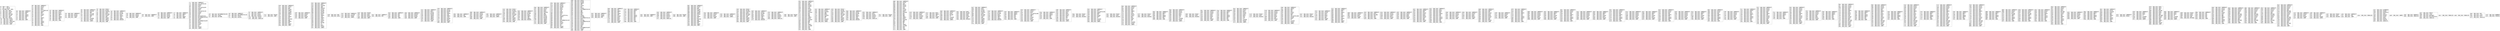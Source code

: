 digraph "graph.cfg.gv" {
	subgraph global {
		node [fontname=Courier fontsize=30.0 rank=same shape=box]
		block_0 [label="0: %00 = #0x1\l2: %01 = #0x40\l4: MSTORE(%01, %00)\l5: [NO_SSA] DUP1\l6: [NO_SSA] PUSH1\l8: [NO_SSA] DUP2\l9: [NO_SSA] MSTORE\la: [NO_SSA] PUSH1\lc: [NO_SSA] ADD\ld: [NO_SSA] PUSH2\l10: [NO_SSA] PUSH1\l12: [NO_SSA] SWAP2\l13: [NO_SSA] CODECOPY\l14: [NO_SSA] PUSH2\l17: [NO_SSA] JUMP\l"]
		block_18 [label="18: [NO_SSA] JUMPDEST\l19: [NO_SSA] SWAP1\l1a: [NO_SSA] POP\l1b: [NO_SSA] SWAP3\l1c: [NO_SSA] SWAP2\l1d: [NO_SSA] POP\l1e: [NO_SSA] POP\l1f: [NO_SSA] JUMP\l"]
		block_20 [label="20: [NO_SSA] JUMPDEST\l21: [NO_SSA] PUSH1\l23: [NO_SSA] DUP1\l24: [NO_SSA] DUP3\l25: [NO_SSA] EXTCODESIZE\l26: [NO_SSA] SWAP1\l27: [NO_SSA] POP\l28: [NO_SSA] PUSH1\l2a: [NO_SSA] DUP2\l2b: [NO_SSA] GT\l2c: [NO_SSA] SWAP2\l2d: [NO_SSA] POP\l2e: [NO_SSA] POP\l2f: [NO_SSA] SWAP2\l30: [NO_SSA] SWAP1\l31: [NO_SSA] POP\l32: [NO_SSA] JUMP\l"]
		block_33 [label="33: [NO_SSA] JUMPDEST\l34: [NO_SSA] PUSH1\l36: [NO_SSA] DUP2\l37: [NO_SSA] SWAP1\l38: [NO_SSA] POP\l39: [NO_SSA] SWAP2\l3a: [NO_SSA] SWAP1\l3b: [NO_SSA] POP\l3c: [NO_SSA] JUMP\l"]
		block_3d [label="3d: [NO_SSA] JUMPDEST\l3e: [NO_SSA] PUSH2\l41: [NO_SSA] PUSH2\l44: [NO_SSA] JUMP\l"]
		block_45 [label="45: [NO_SSA] JUMPDEST\l46: [NO_SSA] PUSH20\l5b: [NO_SSA] AND\l5c: [NO_SSA] CALLER\l5d: [NO_SSA] PUSH20\l72: [NO_SSA] AND\l73: [NO_SSA] EQ\l74: [NO_SSA] ISZERO\l75: [NO_SSA] PUSH2\l78: [NO_SSA] JUMPI\l"]
		block_79 [label="79: [NO_SSA] PUSH1\l7b: [NO_SSA] MLOAD\l7c: [NO_SSA] PUSH32\l9d: [NO_SSA] DUP2\l9e: [NO_SSA] MSTORE\l9f: [NO_SSA] PUSH1\la1: [NO_SSA] ADD\la2: [NO_SSA] PUSH2\la5: [NO_SSA] SWAP1\la6: [NO_SSA] PUSH2\la9: [NO_SSA] JUMP\l"]
		block_aa [label="aa: [NO_SSA] JUMPDEST\lab: [NO_SSA] PUSH1\lad: [NO_SSA] MLOAD\lae: [NO_SSA] DUP1\laf: [NO_SSA] SWAP2\lb0: [NO_SSA] SUB\lb1: [NO_SSA] SWAP1\lb2: [NO_SSA] REVERT\l"]
		block_b3 [label="b3: [NO_SSA] JUMPDEST\lb4: [NO_SSA] PUSH2\lb7: [NO_SSA] PUSH2\lba: [NO_SSA] JUMP\l"]
		block_bb [label="bb: [NO_SSA] JUMPDEST\lbc: [NO_SSA] JUMP\l"]
		block_bd [label="bd: [NO_SSA] JUMPDEST\lbe: [NO_SSA] PUSH1\lc0: [NO_SSA] PUSH2\lc3: [NO_SSA] PUSH2\lc6: [NO_SSA] JUMP\l"]
		block_c7 [label="c7: [NO_SSA] JUMPDEST\lc8: [NO_SSA] SWAP1\lc9: [NO_SSA] POP\lca: [NO_SSA] SWAP1\lcb: [NO_SSA] JUMP\l"]
		block_cc [label="cc: [NO_SSA] JUMPDEST\lcd: [NO_SSA] CALLDATASIZE\lce: [NO_SSA] PUSH1\ld0: [NO_SSA] DUP1\ld1: [NO_SSA] CALLDATACOPY\ld2: [NO_SSA] PUSH1\ld4: [NO_SSA] DUP1\ld5: [NO_SSA] CALLDATASIZE\ld6: [NO_SSA] PUSH1\ld8: [NO_SSA] DUP5\ld9: [NO_SSA] GAS\lda: [NO_SSA] DELEGATECALL\ldb: [NO_SSA] RETURNDATASIZE\ldc: [NO_SSA] PUSH1\lde: [NO_SSA] DUP1\ldf: [NO_SSA] RETURNDATACOPY\le0: [NO_SSA] DUP1\le1: [NO_SSA] PUSH1\le3: [NO_SSA] DUP2\le4: [NO_SSA] EQ\le5: [NO_SSA] PUSH2\le8: [NO_SSA] JUMPI\l"]
		block_e9 [label="e9: [NO_SSA] RETURNDATASIZE\lea: [NO_SSA] PUSH1\lec: [NO_SSA] RETURN\l"]
		block_ed [label="ed: [NO_SSA] JUMPDEST\lee: [NO_SSA] RETURNDATASIZE\lef: [NO_SSA] PUSH1\lf1: [NO_SSA] REVERT\l"]
		block_f2 [label="f2: [NO_SSA] JUMPDEST\lf3: [NO_SSA] PUSH1\lf5: [NO_SSA] PUSH2\lf8: [NO_SSA] PUSH32\l119: [NO_SSA] PUSH1\l11b: [NO_SSA] INVALID\l"]
		block_11c [label="11c: [NO_SSA] PUSH2\l11f: [NO_SSA] JUMP\l"]
		block_120 [label="120: [NO_SSA] JUMPDEST\l121: [NO_SSA] PUSH1\l123: [NO_SSA] ADD\l124: [NO_SSA] PUSH1\l126: [NO_SSA] SWAP1\l127: [NO_SSA] SLOAD\l128: [NO_SSA] SWAP1\l129: [NO_SSA] PUSH2\l12c: [NO_SSA] EXP\l12d: [NO_SSA] SWAP1\l12e: [NO_SSA] DIV\l12f: [NO_SSA] PUSH20\l144: [NO_SSA] AND\l145: [NO_SSA] SWAP1\l146: [NO_SSA] POP\l147: [NO_SSA] SWAP1\l148: [NO_SSA] JUMP\l"]
		block_149 [label="149: [NO_SSA] JUMPDEST\l14a: [NO_SSA] PUSH2\l14d: [NO_SSA] DUP4\l14e: [NO_SSA] PUSH2\l151: [NO_SSA] JUMP\l"]
		block_152 [label="152: [NO_SSA] JUMPDEST\l153: [NO_SSA] DUP3\l154: [NO_SSA] PUSH20\l169: [NO_SSA] AND\l16a: [NO_SSA] PUSH32\l18b: [NO_SSA] PUSH1\l18d: [NO_SSA] MLOAD\l18e: [NO_SSA] PUSH1\l190: [NO_SSA] MLOAD\l191: [NO_SSA] DUP1\l192: [NO_SSA] SWAP2\l193: [NO_SSA] SUB\l194: [NO_SSA] SWAP1\l195: [NO_SSA] LOG2\l196: [NO_SSA] PUSH1\l198: [NO_SSA] DUP3\l199: [NO_SSA] MLOAD\l19a: [NO_SSA] GT\l19b: [NO_SSA] DUP1\l19c: [NO_SSA] PUSH2\l19f: [NO_SSA] JUMPI\l"]
		block_1a0 [label="1a0: [NO_SSA] POP\l1a1: [NO_SSA] DUP1\l"]
		block_1a2 [label="1a2: [NO_SSA] JUMPDEST\l1a3: [NO_SSA] ISZERO\l1a4: [NO_SSA] PUSH2\l1a7: [NO_SSA] JUMPI\l"]
		block_1a8 [label="1a8: [NO_SSA] PUSH2\l1ab: [NO_SSA] DUP4\l1ac: [NO_SSA] DUP4\l1ad: [NO_SSA] PUSH2\l1b0: [NO_SSA] JUMP\l"]
		block_1b1 [label="1b1: [NO_SSA] JUMPDEST\l1b2: [NO_SSA] POP\l"]
		block_1b3 [label="1b3: [NO_SSA] JUMPDEST\l1b4: [NO_SSA] POP\l1b5: [NO_SSA] POP\l1b6: [NO_SSA] POP\l1b7: [NO_SSA] JUMP\l"]
		block_1b8 [label="1b8: [NO_SSA] JUMPDEST\l1b9: [NO_SSA] PUSH32\l1da: [NO_SSA] PUSH2\l1dd: [NO_SSA] PUSH2\l1e0: [NO_SSA] JUMP\l"]
		block_1e1 [label="1e1: [NO_SSA] JUMPDEST\l1e2: [NO_SSA] DUP3\l1e3: [NO_SSA] PUSH1\l1e5: [NO_SSA] MLOAD\l1e6: [NO_SSA] PUSH2\l1e9: [NO_SSA] SWAP3\l1ea: [NO_SSA] SWAP2\l1eb: [NO_SSA] SWAP1\l1ec: [NO_SSA] PUSH2\l1ef: [NO_SSA] JUMP\l"]
		block_1f0 [label="1f0: [NO_SSA] JUMPDEST\l1f1: [NO_SSA] PUSH1\l1f3: [NO_SSA] MLOAD\l1f4: [NO_SSA] DUP1\l1f5: [NO_SSA] SWAP2\l1f6: [NO_SSA] SUB\l1f7: [NO_SSA] SWAP1\l1f8: [NO_SSA] LOG1\l1f9: [NO_SSA] PUSH2\l1fc: [NO_SSA] DUP2\l1fd: [NO_SSA] PUSH2\l200: [NO_SSA] JUMP\l"]
		block_201 [label="201: [NO_SSA] JUMPDEST\l202: [NO_SSA] POP\l203: [NO_SSA] JUMP\l"]
		block_204 [label="204: [NO_SSA] JUMPDEST\l205: [NO_SSA] PUSH1\l207: [NO_SSA] PUSH2\l20a: [NO_SSA] DUP5\l20b: [NO_SSA] PUSH2\l20e: [NO_SSA] JUMP\l"]
		block_20f [label="20f: [NO_SSA] JUMPDEST\l210: [NO_SSA] PUSH2\l213: [NO_SSA] JUMPI\l"]
		block_214 [label="214: [NO_SSA] PUSH1\l216: [NO_SSA] MLOAD\l217: [NO_SSA] PUSH32\l238: [NO_SSA] DUP2\l239: [NO_SSA] MSTORE\l23a: [NO_SSA] PUSH1\l23c: [NO_SSA] ADD\l23d: [NO_SSA] PUSH2\l240: [NO_SSA] SWAP1\l241: [NO_SSA] PUSH2\l244: [NO_SSA] JUMP\l"]
		block_245 [label="245: [NO_SSA] JUMPDEST\l246: [NO_SSA] PUSH1\l248: [NO_SSA] MLOAD\l249: [NO_SSA] DUP1\l24a: [NO_SSA] SWAP2\l24b: [NO_SSA] SUB\l24c: [NO_SSA] SWAP1\l24d: [NO_SSA] REVERT\l"]
		block_24e [label="24e: [NO_SSA] JUMPDEST\l24f: [NO_SSA] PUSH1\l251: [NO_SSA] DUP1\l252: [NO_SSA] DUP6\l253: [NO_SSA] PUSH20\l268: [NO_SSA] AND\l269: [NO_SSA] DUP6\l26a: [NO_SSA] PUSH1\l26c: [NO_SSA] MLOAD\l26d: [NO_SSA] PUSH2\l270: [NO_SSA] SWAP2\l271: [NO_SSA] SWAP1\l272: [NO_SSA] PUSH2\l275: [NO_SSA] JUMP\l"]
		block_276 [label="276: [NO_SSA] JUMPDEST\l277: [NO_SSA] PUSH1\l279: [NO_SSA] PUSH1\l27b: [NO_SSA] MLOAD\l27c: [NO_SSA] DUP1\l27d: [NO_SSA] DUP4\l27e: [NO_SSA] SUB\l27f: [NO_SSA] DUP2\l280: [NO_SSA] DUP6\l281: [NO_SSA] GAS\l282: [NO_SSA] DELEGATECALL\l283: [NO_SSA] SWAP2\l284: [NO_SSA] POP\l285: [NO_SSA] POP\l286: [NO_SSA] RETURNDATASIZE\l287: [NO_SSA] DUP1\l288: [NO_SSA] PUSH1\l28a: [NO_SSA] DUP2\l28b: [NO_SSA] EQ\l28c: [NO_SSA] PUSH2\l28f: [NO_SSA] JUMPI\l"]
		block_290 [label="290: [NO_SSA] PUSH1\l292: [NO_SSA] MLOAD\l293: [NO_SSA] SWAP2\l294: [NO_SSA] POP\l295: [NO_SSA] PUSH1\l297: [NO_SSA] NOT\l298: [NO_SSA] PUSH1\l29a: [NO_SSA] RETURNDATASIZE\l29b: [NO_SSA] ADD\l29c: [NO_SSA] AND\l29d: [NO_SSA] DUP3\l29e: [NO_SSA] ADD\l29f: [NO_SSA] PUSH1\l2a1: [NO_SSA] MSTORE\l2a2: [NO_SSA] RETURNDATASIZE\l2a3: [NO_SSA] DUP3\l2a4: [NO_SSA] MSTORE\l2a5: [NO_SSA] RETURNDATASIZE\l2a6: [NO_SSA] PUSH1\l2a8: [NO_SSA] PUSH1\l2aa: [NO_SSA] DUP5\l2ab: [NO_SSA] ADD\l2ac: [NO_SSA] RETURNDATACOPY\l2ad: [NO_SSA] PUSH2\l2b0: [NO_SSA] JUMP\l"]
		block_2b1 [label="2b1: [NO_SSA] JUMPDEST\l2b2: [NO_SSA] PUSH1\l2b4: [NO_SSA] SWAP2\l2b5: [NO_SSA] POP\l"]
		block_2b6 [label="2b6: [NO_SSA] JUMPDEST\l2b7: [NO_SSA] POP\l2b8: [NO_SSA] SWAP2\l2b9: [NO_SSA] POP\l2ba: [NO_SSA] SWAP2\l2bb: [NO_SSA] POP\l2bc: [NO_SSA] PUSH2\l2bf: [NO_SSA] DUP3\l2c0: [NO_SSA] DUP3\l2c1: [NO_SSA] DUP7\l2c2: [NO_SSA] PUSH2\l2c5: [NO_SSA] JUMP\l"]
		block_2c6 [label="2c6: [NO_SSA] JUMPDEST\l2c7: [NO_SSA] SWAP3\l2c8: [NO_SSA] POP\l2c9: [NO_SSA] POP\l2ca: [NO_SSA] POP\l2cb: [NO_SSA] SWAP4\l2cc: [NO_SSA] SWAP3\l2cd: [NO_SSA] POP\l2ce: [NO_SSA] POP\l2cf: [NO_SSA] POP\l2d0: [NO_SSA] JUMP\l"]
		block_2d1 [label="2d1: [NO_SSA] JUMPDEST\l2d2: [NO_SSA] JUMP\l"]
		block_2d3 [label="2d3: [NO_SSA] JUMPDEST\l2d4: [NO_SSA] PUSH1\l2d6: [NO_SSA] PUSH2\l2d9: [NO_SSA] PUSH32\l2fa: [NO_SSA] PUSH1\l2fc: [NO_SSA] INVALID\l"]
		block_2fd [label="2fd: [NO_SSA] PUSH2\l300: [NO_SSA] JUMP\l"]
		block_301 [label="301: [NO_SSA] JUMPDEST\l302: [NO_SSA] PUSH1\l304: [NO_SSA] ADD\l305: [NO_SSA] PUSH1\l307: [NO_SSA] SWAP1\l308: [NO_SSA] SLOAD\l309: [NO_SSA] SWAP1\l30a: [NO_SSA] PUSH2\l30d: [NO_SSA] EXP\l30e: [NO_SSA] SWAP1\l30f: [NO_SSA] DIV\l310: [NO_SSA] PUSH20\l325: [NO_SSA] AND\l326: [NO_SSA] SWAP1\l327: [NO_SSA] POP\l328: [NO_SSA] SWAP1\l329: [NO_SSA] JUMP\l"]
		block_32a [label="32a: [NO_SSA] JUMPDEST\l32b: [NO_SSA] PUSH2\l32e: [NO_SSA] DUP2\l32f: [NO_SSA] PUSH2\l332: [NO_SSA] JUMP\l"]
		block_333 [label="333: [NO_SSA] JUMPDEST\l334: [NO_SSA] PUSH2\l337: [NO_SSA] JUMPI\l"]
		block_338 [label="338: [NO_SSA] PUSH1\l33a: [NO_SSA] MLOAD\l33b: [NO_SSA] PUSH32\l35c: [NO_SSA] DUP2\l35d: [NO_SSA] MSTORE\l35e: [NO_SSA] PUSH1\l360: [NO_SSA] ADD\l361: [NO_SSA] PUSH2\l364: [NO_SSA] SWAP1\l365: [NO_SSA] PUSH2\l368: [NO_SSA] JUMP\l"]
		block_369 [label="369: [NO_SSA] JUMPDEST\l36a: [NO_SSA] PUSH1\l36c: [NO_SSA] MLOAD\l36d: [NO_SSA] DUP1\l36e: [NO_SSA] SWAP2\l36f: [NO_SSA] SUB\l370: [NO_SSA] SWAP1\l371: [NO_SSA] REVERT\l"]
		block_372 [label="372: [NO_SSA] JUMPDEST\l373: [NO_SSA] DUP1\l374: [NO_SSA] PUSH2\l377: [NO_SSA] PUSH32\l398: [NO_SSA] PUSH1\l39a: [NO_SSA] INVALID\l"]
		block_39b [label="39b: [NO_SSA] PUSH2\l39e: [NO_SSA] JUMP\l"]
		block_39f [label="39f: [NO_SSA] JUMPDEST\l3a0: [NO_SSA] PUSH1\l3a2: [NO_SSA] ADD\l3a3: [NO_SSA] PUSH1\l3a5: [NO_SSA] PUSH2\l3a8: [NO_SSA] EXP\l3a9: [NO_SSA] DUP2\l3aa: [NO_SSA] SLOAD\l3ab: [NO_SSA] DUP2\l3ac: [NO_SSA] PUSH20\l3c1: [NO_SSA] MUL\l3c2: [NO_SSA] NOT\l3c3: [NO_SSA] AND\l3c4: [NO_SSA] SWAP1\l3c5: [NO_SSA] DUP4\l3c6: [NO_SSA] PUSH20\l3db: [NO_SSA] AND\l3dc: [NO_SSA] MUL\l3dd: [NO_SSA] OR\l3de: [NO_SSA] SWAP1\l3df: [NO_SSA] SSTORE\l3e0: [NO_SSA] POP\l3e1: [NO_SSA] POP\l3e2: [NO_SSA] JUMP\l"]
		block_3e3 [label="3e3: [NO_SSA] JUMPDEST\l3e4: [NO_SSA] PUSH1\l3e6: [NO_SSA] PUSH20\l3fb: [NO_SSA] AND\l3fc: [NO_SSA] DUP2\l3fd: [NO_SSA] PUSH20\l412: [NO_SSA] AND\l413: [NO_SSA] EQ\l414: [NO_SSA] ISZERO\l415: [NO_SSA] PUSH2\l418: [NO_SSA] JUMPI\l"]
		block_419 [label="419: [NO_SSA] PUSH1\l41b: [NO_SSA] MLOAD\l41c: [NO_SSA] PUSH32\l43d: [NO_SSA] DUP2\l43e: [NO_SSA] MSTORE\l43f: [NO_SSA] PUSH1\l441: [NO_SSA] ADD\l442: [NO_SSA] PUSH2\l445: [NO_SSA] SWAP1\l446: [NO_SSA] PUSH2\l449: [NO_SSA] JUMP\l"]
		block_44a [label="44a: [NO_SSA] JUMPDEST\l44b: [NO_SSA] PUSH1\l44d: [NO_SSA] MLOAD\l44e: [NO_SSA] DUP1\l44f: [NO_SSA] SWAP2\l450: [NO_SSA] SUB\l451: [NO_SSA] SWAP1\l452: [NO_SSA] REVERT\l"]
		block_453 [label="453: [NO_SSA] JUMPDEST\l454: [NO_SSA] DUP1\l455: [NO_SSA] PUSH2\l458: [NO_SSA] PUSH32\l479: [NO_SSA] PUSH1\l47b: [NO_SSA] INVALID\l"]
		block_47c [label="47c: [NO_SSA] PUSH2\l47f: [NO_SSA] JUMP\l"]
		block_480 [label="480: [NO_SSA] JUMPDEST\l481: [NO_SSA] PUSH1\l483: [NO_SSA] ADD\l484: [NO_SSA] PUSH1\l486: [NO_SSA] PUSH2\l489: [NO_SSA] EXP\l48a: [NO_SSA] DUP2\l48b: [NO_SSA] SLOAD\l48c: [NO_SSA] DUP2\l48d: [NO_SSA] PUSH20\l4a2: [NO_SSA] MUL\l4a3: [NO_SSA] NOT\l4a4: [NO_SSA] AND\l4a5: [NO_SSA] SWAP1\l4a6: [NO_SSA] DUP4\l4a7: [NO_SSA] PUSH20\l4bc: [NO_SSA] AND\l4bd: [NO_SSA] MUL\l4be: [NO_SSA] OR\l4bf: [NO_SSA] SWAP1\l4c0: [NO_SSA] SSTORE\l4c1: [NO_SSA] POP\l4c2: [NO_SSA] POP\l4c3: [NO_SSA] JUMP\l"]
		block_4c4 [label="4c4: [NO_SSA] JUMPDEST\l4c5: [NO_SSA] PUSH1\l4c7: [NO_SSA] DUP4\l4c8: [NO_SSA] ISZERO\l4c9: [NO_SSA] PUSH2\l4cc: [NO_SSA] JUMPI\l"]
		block_4cd [label="4cd: [NO_SSA] DUP3\l4ce: [NO_SSA] SWAP1\l4cf: [NO_SSA] POP\l4d0: [NO_SSA] PUSH2\l4d3: [NO_SSA] JUMP\l"]
		block_4d4 [label="4d4: [NO_SSA] JUMPDEST\l4d5: [NO_SSA] PUSH1\l4d7: [NO_SSA] DUP4\l4d8: [NO_SSA] MLOAD\l4d9: [NO_SSA] GT\l4da: [NO_SSA] ISZERO\l4db: [NO_SSA] PUSH2\l4de: [NO_SSA] JUMPI\l"]
		block_4df [label="4df: [NO_SSA] DUP3\l4e0: [NO_SSA] MLOAD\l4e1: [NO_SSA] DUP1\l4e2: [NO_SSA] DUP5\l4e3: [NO_SSA] PUSH1\l4e5: [NO_SSA] ADD\l4e6: [NO_SSA] REVERT\l"]
		block_4e7 [label="4e7: [NO_SSA] JUMPDEST\l4e8: [NO_SSA] DUP2\l4e9: [NO_SSA] PUSH1\l4eb: [NO_SSA] MLOAD\l4ec: [NO_SSA] PUSH32\l50d: [NO_SSA] DUP2\l50e: [NO_SSA] MSTORE\l50f: [NO_SSA] PUSH1\l511: [NO_SSA] ADD\l512: [NO_SSA] PUSH2\l515: [NO_SSA] SWAP2\l516: [NO_SSA] SWAP1\l517: [NO_SSA] PUSH2\l51a: [NO_SSA] JUMP\l"]
		block_51b [label="51b: [NO_SSA] JUMPDEST\l51c: [NO_SSA] PUSH1\l51e: [NO_SSA] MLOAD\l51f: [NO_SSA] DUP1\l520: [NO_SSA] SWAP2\l521: [NO_SSA] SUB\l522: [NO_SSA] SWAP1\l523: [NO_SSA] REVERT\l"]
		block_524 [label="524: [NO_SSA] JUMPDEST\l525: [NO_SSA] SWAP4\l526: [NO_SSA] SWAP3\l527: [NO_SSA] POP\l528: [NO_SSA] POP\l529: [NO_SSA] POP\l52a: [NO_SSA] JUMP\l"]
		block_52b [label="52b: [NO_SSA] JUMPDEST\l52c: [NO_SSA] PUSH1\l52e: [NO_SSA] DUP2\l52f: [NO_SSA] CALLDATALOAD\l530: [NO_SSA] SWAP1\l531: [NO_SSA] POP\l532: [NO_SSA] PUSH2\l535: [NO_SSA] DUP2\l536: [NO_SSA] PUSH2\l539: [NO_SSA] JUMP\l"]
		block_53a [label="53a: [NO_SSA] JUMPDEST\l53b: [NO_SSA] SWAP3\l53c: [NO_SSA] SWAP2\l53d: [NO_SSA] POP\l53e: [NO_SSA] POP\l53f: [NO_SSA] JUMP\l"]
		block_540 [label="540: [NO_SSA] JUMPDEST\l541: [NO_SSA] PUSH1\l543: [NO_SSA] DUP1\l544: [NO_SSA] DUP4\l545: [NO_SSA] PUSH1\l547: [NO_SSA] DUP5\l548: [NO_SSA] ADD\l549: [NO_SSA] SLT\l54a: [NO_SSA] PUSH2\l54d: [NO_SSA] JUMPI\l"]
		block_54e [label="54e: [NO_SSA] PUSH1\l550: [NO_SSA] DUP1\l551: [NO_SSA] REVERT\l"]
		block_552 [label="552: [NO_SSA] JUMPDEST\l553: [NO_SSA] DUP3\l554: [NO_SSA] CALLDATALOAD\l555: [NO_SSA] SWAP1\l556: [NO_SSA] POP\l557: [NO_SSA] PUSH8\l560: [NO_SSA] DUP2\l561: [NO_SSA] GT\l562: [NO_SSA] ISZERO\l563: [NO_SSA] PUSH2\l566: [NO_SSA] JUMPI\l"]
		block_567 [label="567: [NO_SSA] PUSH1\l569: [NO_SSA] DUP1\l56a: [NO_SSA] REVERT\l"]
		block_56b [label="56b: [NO_SSA] JUMPDEST\l56c: [NO_SSA] PUSH1\l56e: [NO_SSA] DUP4\l56f: [NO_SSA] ADD\l570: [NO_SSA] SWAP2\l571: [NO_SSA] POP\l572: [NO_SSA] DUP4\l573: [NO_SSA] PUSH1\l575: [NO_SSA] DUP3\l576: [NO_SSA] MUL\l577: [NO_SSA] DUP4\l578: [NO_SSA] ADD\l579: [NO_SSA] GT\l57a: [NO_SSA] ISZERO\l57b: [NO_SSA] PUSH2\l57e: [NO_SSA] JUMPI\l"]
		block_57f [label="57f: [NO_SSA] PUSH1\l581: [NO_SSA] DUP1\l582: [NO_SSA] REVERT\l"]
		block_583 [label="583: [NO_SSA] JUMPDEST\l584: [NO_SSA] SWAP3\l585: [NO_SSA] POP\l586: [NO_SSA] SWAP3\l587: [NO_SSA] SWAP1\l588: [NO_SSA] POP\l589: [NO_SSA] JUMP\l"]
		block_58a [label="58a: [NO_SSA] JUMPDEST\l58b: [NO_SSA] PUSH1\l58d: [NO_SSA] PUSH1\l58f: [NO_SSA] DUP3\l590: [NO_SSA] DUP5\l591: [NO_SSA] SUB\l592: [NO_SSA] SLT\l593: [NO_SSA] ISZERO\l594: [NO_SSA] PUSH2\l597: [NO_SSA] JUMPI\l"]
		block_598 [label="598: [NO_SSA] PUSH1\l59a: [NO_SSA] DUP1\l59b: [NO_SSA] REVERT\l"]
		block_59c [label="59c: [NO_SSA] JUMPDEST\l59d: [NO_SSA] PUSH1\l59f: [NO_SSA] PUSH2\l5a2: [NO_SSA] DUP5\l5a3: [NO_SSA] DUP3\l5a4: [NO_SSA] DUP6\l5a5: [NO_SSA] ADD\l5a6: [NO_SSA] PUSH2\l5a9: [NO_SSA] JUMP\l"]
		block_5aa [label="5aa: [NO_SSA] JUMPDEST\l5ab: [NO_SSA] SWAP2\l5ac: [NO_SSA] POP\l5ad: [NO_SSA] POP\l5ae: [NO_SSA] SWAP3\l5af: [NO_SSA] SWAP2\l5b0: [NO_SSA] POP\l5b1: [NO_SSA] POP\l5b2: [NO_SSA] JUMP\l"]
		block_5b3 [label="5b3: [NO_SSA] JUMPDEST\l5b4: [NO_SSA] PUSH1\l5b6: [NO_SSA] DUP1\l5b7: [NO_SSA] PUSH1\l5b9: [NO_SSA] PUSH1\l5bb: [NO_SSA] DUP5\l5bc: [NO_SSA] DUP7\l5bd: [NO_SSA] SUB\l5be: [NO_SSA] SLT\l5bf: [NO_SSA] ISZERO\l5c0: [NO_SSA] PUSH2\l5c3: [NO_SSA] JUMPI\l"]
		block_5c4 [label="5c4: [NO_SSA] PUSH1\l5c6: [NO_SSA] DUP1\l5c7: [NO_SSA] REVERT\l"]
		block_5c8 [label="5c8: [NO_SSA] JUMPDEST\l5c9: [NO_SSA] PUSH1\l5cb: [NO_SSA] PUSH2\l5ce: [NO_SSA] DUP7\l5cf: [NO_SSA] DUP3\l5d0: [NO_SSA] DUP8\l5d1: [NO_SSA] ADD\l5d2: [NO_SSA] PUSH2\l5d5: [NO_SSA] JUMP\l"]
		block_5d6 [label="5d6: [NO_SSA] JUMPDEST\l5d7: [NO_SSA] SWAP4\l5d8: [NO_SSA] POP\l5d9: [NO_SSA] POP\l5da: [NO_SSA] PUSH1\l5dc: [NO_SSA] DUP5\l5dd: [NO_SSA] ADD\l5de: [NO_SSA] CALLDATALOAD\l5df: [NO_SSA] PUSH8\l5e8: [NO_SSA] DUP2\l5e9: [NO_SSA] GT\l5ea: [NO_SSA] ISZERO\l5eb: [NO_SSA] PUSH2\l5ee: [NO_SSA] JUMPI\l"]
		block_5ef [label="5ef: [NO_SSA] PUSH1\l5f1: [NO_SSA] DUP1\l5f2: [NO_SSA] REVERT\l"]
		block_5f3 [label="5f3: [NO_SSA] JUMPDEST\l5f4: [NO_SSA] PUSH2\l5f7: [NO_SSA] DUP7\l5f8: [NO_SSA] DUP3\l5f9: [NO_SSA] DUP8\l5fa: [NO_SSA] ADD\l5fb: [NO_SSA] PUSH2\l5fe: [NO_SSA] JUMP\l"]
		block_5ff [label="5ff: [NO_SSA] JUMPDEST\l600: [NO_SSA] SWAP3\l601: [NO_SSA] POP\l602: [NO_SSA] SWAP3\l603: [NO_SSA] POP\l604: [NO_SSA] POP\l605: [NO_SSA] SWAP3\l606: [NO_SSA] POP\l607: [NO_SSA] SWAP3\l608: [NO_SSA] POP\l609: [NO_SSA] SWAP3\l60a: [NO_SSA] JUMP\l"]
		block_60b [label="60b: [NO_SSA] JUMPDEST\l60c: [NO_SSA] PUSH2\l60f: [NO_SSA] DUP2\l610: [NO_SSA] PUSH2\l613: [NO_SSA] JUMP\l"]
		block_614 [label="614: [NO_SSA] JUMPDEST\l615: [NO_SSA] DUP3\l616: [NO_SSA] MSTORE\l617: [NO_SSA] POP\l618: [NO_SSA] POP\l619: [NO_SSA] JUMP\l"]
		block_61a [label="61a: [NO_SSA] JUMPDEST\l61b: [NO_SSA] PUSH1\l61d: [NO_SSA] PUSH2\l620: [NO_SSA] DUP3\l621: [NO_SSA] PUSH2\l624: [NO_SSA] JUMP\l"]
		block_625 [label="625: [NO_SSA] JUMPDEST\l626: [NO_SSA] PUSH2\l629: [NO_SSA] DUP2\l62a: [NO_SSA] DUP6\l62b: [NO_SSA] PUSH2\l62e: [NO_SSA] JUMP\l"]
		block_62f [label="62f: [NO_SSA] JUMPDEST\l630: [NO_SSA] SWAP4\l631: [NO_SSA] POP\l632: [NO_SSA] PUSH2\l635: [NO_SSA] DUP2\l636: [NO_SSA] DUP6\l637: [NO_SSA] PUSH1\l639: [NO_SSA] DUP7\l63a: [NO_SSA] ADD\l63b: [NO_SSA] PUSH2\l63e: [NO_SSA] JUMP\l"]
		block_63f [label="63f: [NO_SSA] JUMPDEST\l640: [NO_SSA] DUP1\l641: [NO_SSA] DUP5\l642: [NO_SSA] ADD\l643: [NO_SSA] SWAP2\l644: [NO_SSA] POP\l645: [NO_SSA] POP\l646: [NO_SSA] SWAP3\l647: [NO_SSA] SWAP2\l648: [NO_SSA] POP\l649: [NO_SSA] POP\l64a: [NO_SSA] JUMP\l"]
		block_64b [label="64b: [NO_SSA] JUMPDEST\l64c: [NO_SSA] PUSH1\l64e: [NO_SSA] PUSH2\l651: [NO_SSA] DUP3\l652: [NO_SSA] PUSH2\l655: [NO_SSA] JUMP\l"]
		block_656 [label="656: [NO_SSA] JUMPDEST\l657: [NO_SSA] PUSH2\l65a: [NO_SSA] DUP2\l65b: [NO_SSA] DUP6\l65c: [NO_SSA] PUSH2\l65f: [NO_SSA] JUMP\l"]
		block_660 [label="660: [NO_SSA] JUMPDEST\l661: [NO_SSA] SWAP4\l662: [NO_SSA] POP\l663: [NO_SSA] PUSH2\l666: [NO_SSA] DUP2\l667: [NO_SSA] DUP6\l668: [NO_SSA] PUSH1\l66a: [NO_SSA] DUP7\l66b: [NO_SSA] ADD\l66c: [NO_SSA] PUSH2\l66f: [NO_SSA] JUMP\l"]
		block_670 [label="670: [NO_SSA] JUMPDEST\l671: [NO_SSA] PUSH2\l674: [NO_SSA] DUP2\l675: [NO_SSA] PUSH2\l678: [NO_SSA] JUMP\l"]
		block_679 [label="679: [NO_SSA] JUMPDEST\l67a: [NO_SSA] DUP5\l67b: [NO_SSA] ADD\l67c: [NO_SSA] SWAP2\l67d: [NO_SSA] POP\l67e: [NO_SSA] POP\l67f: [NO_SSA] SWAP3\l680: [NO_SSA] SWAP2\l681: [NO_SSA] POP\l682: [NO_SSA] POP\l683: [NO_SSA] JUMP\l"]
		block_684 [label="684: [NO_SSA] JUMPDEST\l685: [NO_SSA] PUSH1\l687: [NO_SSA] PUSH2\l68a: [NO_SSA] PUSH1\l68c: [NO_SSA] DUP4\l68d: [NO_SSA] PUSH2\l690: [NO_SSA] JUMP\l"]
		block_691 [label="691: [NO_SSA] JUMPDEST\l692: [NO_SSA] SWAP2\l693: [NO_SSA] POP\l694: [NO_SSA] PUSH2\l697: [NO_SSA] DUP3\l698: [NO_SSA] PUSH2\l69b: [NO_SSA] JUMP\l"]
		block_69c [label="69c: [NO_SSA] JUMPDEST\l69d: [NO_SSA] PUSH1\l69f: [NO_SSA] DUP3\l6a0: [NO_SSA] ADD\l6a1: [NO_SSA] SWAP1\l6a2: [NO_SSA] POP\l6a3: [NO_SSA] SWAP2\l6a4: [NO_SSA] SWAP1\l6a5: [NO_SSA] POP\l6a6: [NO_SSA] JUMP\l"]
		block_6a7 [label="6a7: [NO_SSA] JUMPDEST\l6a8: [NO_SSA] PUSH1\l6aa: [NO_SSA] PUSH2\l6ad: [NO_SSA] PUSH1\l6af: [NO_SSA] DUP4\l6b0: [NO_SSA] PUSH2\l6b3: [NO_SSA] JUMP\l"]
		block_6b4 [label="6b4: [NO_SSA] JUMPDEST\l6b5: [NO_SSA] SWAP2\l6b6: [NO_SSA] POP\l6b7: [NO_SSA] PUSH2\l6ba: [NO_SSA] DUP3\l6bb: [NO_SSA] PUSH2\l6be: [NO_SSA] JUMP\l"]
		block_6bf [label="6bf: [NO_SSA] JUMPDEST\l6c0: [NO_SSA] PUSH1\l6c2: [NO_SSA] DUP3\l6c3: [NO_SSA] ADD\l6c4: [NO_SSA] SWAP1\l6c5: [NO_SSA] POP\l6c6: [NO_SSA] SWAP2\l6c7: [NO_SSA] SWAP1\l6c8: [NO_SSA] POP\l6c9: [NO_SSA] JUMP\l"]
		block_6ca [label="6ca: [NO_SSA] JUMPDEST\l6cb: [NO_SSA] PUSH1\l6cd: [NO_SSA] PUSH2\l6d0: [NO_SSA] PUSH1\l6d2: [NO_SSA] DUP4\l6d3: [NO_SSA] PUSH2\l6d6: [NO_SSA] JUMP\l"]
		block_6d7 [label="6d7: [NO_SSA] JUMPDEST\l6d8: [NO_SSA] SWAP2\l6d9: [NO_SSA] POP\l6da: [NO_SSA] PUSH2\l6dd: [NO_SSA] DUP3\l6de: [NO_SSA] PUSH2\l6e1: [NO_SSA] JUMP\l"]
		block_6e2 [label="6e2: [NO_SSA] JUMPDEST\l6e3: [NO_SSA] PUSH1\l6e5: [NO_SSA] DUP3\l6e6: [NO_SSA] ADD\l6e7: [NO_SSA] SWAP1\l6e8: [NO_SSA] POP\l6e9: [NO_SSA] SWAP2\l6ea: [NO_SSA] SWAP1\l6eb: [NO_SSA] POP\l6ec: [NO_SSA] JUMP\l"]
		block_6ed [label="6ed: [NO_SSA] JUMPDEST\l6ee: [NO_SSA] PUSH1\l6f0: [NO_SSA] PUSH2\l6f3: [NO_SSA] PUSH1\l6f5: [NO_SSA] DUP4\l6f6: [NO_SSA] PUSH2\l6f9: [NO_SSA] JUMP\l"]
		block_6fa [label="6fa: [NO_SSA] JUMPDEST\l6fb: [NO_SSA] SWAP2\l6fc: [NO_SSA] POP\l6fd: [NO_SSA] PUSH2\l700: [NO_SSA] DUP3\l701: [NO_SSA] PUSH2\l704: [NO_SSA] JUMP\l"]
		block_705 [label="705: [NO_SSA] JUMPDEST\l706: [NO_SSA] PUSH1\l708: [NO_SSA] DUP3\l709: [NO_SSA] ADD\l70a: [NO_SSA] SWAP1\l70b: [NO_SSA] POP\l70c: [NO_SSA] SWAP2\l70d: [NO_SSA] SWAP1\l70e: [NO_SSA] POP\l70f: [NO_SSA] JUMP\l"]
		block_710 [label="710: [NO_SSA] JUMPDEST\l711: [NO_SSA] PUSH1\l713: [NO_SSA] PUSH2\l716: [NO_SSA] DUP3\l717: [NO_SSA] DUP5\l718: [NO_SSA] PUSH2\l71b: [NO_SSA] JUMP\l"]
		block_71c [label="71c: [NO_SSA] JUMPDEST\l71d: [NO_SSA] SWAP2\l71e: [NO_SSA] POP\l71f: [NO_SSA] DUP2\l720: [NO_SSA] SWAP1\l721: [NO_SSA] POP\l722: [NO_SSA] SWAP3\l723: [NO_SSA] SWAP2\l724: [NO_SSA] POP\l725: [NO_SSA] POP\l726: [NO_SSA] JUMP\l"]
		block_727 [label="727: [NO_SSA] JUMPDEST\l728: [NO_SSA] PUSH1\l72a: [NO_SSA] PUSH1\l72c: [NO_SSA] DUP3\l72d: [NO_SSA] ADD\l72e: [NO_SSA] SWAP1\l72f: [NO_SSA] POP\l730: [NO_SSA] PUSH2\l733: [NO_SSA] PUSH1\l735: [NO_SSA] DUP4\l736: [NO_SSA] ADD\l737: [NO_SSA] DUP5\l738: [NO_SSA] PUSH2\l73b: [NO_SSA] JUMP\l"]
		block_73c [label="73c: [NO_SSA] JUMPDEST\l73d: [NO_SSA] SWAP3\l73e: [NO_SSA] SWAP2\l73f: [NO_SSA] POP\l740: [NO_SSA] POP\l741: [NO_SSA] JUMP\l"]
		block_742 [label="742: [NO_SSA] JUMPDEST\l743: [NO_SSA] PUSH1\l745: [NO_SSA] PUSH1\l747: [NO_SSA] DUP3\l748: [NO_SSA] ADD\l749: [NO_SSA] SWAP1\l74a: [NO_SSA] POP\l74b: [NO_SSA] PUSH2\l74e: [NO_SSA] PUSH1\l750: [NO_SSA] DUP4\l751: [NO_SSA] ADD\l752: [NO_SSA] DUP6\l753: [NO_SSA] PUSH2\l756: [NO_SSA] JUMP\l"]
		block_757 [label="757: [NO_SSA] JUMPDEST\l758: [NO_SSA] PUSH2\l75b: [NO_SSA] PUSH1\l75d: [NO_SSA] DUP4\l75e: [NO_SSA] ADD\l75f: [NO_SSA] DUP5\l760: [NO_SSA] PUSH2\l763: [NO_SSA] JUMP\l"]
		block_764 [label="764: [NO_SSA] JUMPDEST\l765: [NO_SSA] SWAP4\l766: [NO_SSA] SWAP3\l767: [NO_SSA] POP\l768: [NO_SSA] POP\l769: [NO_SSA] POP\l76a: [NO_SSA] JUMP\l"]
		block_76b [label="76b: [NO_SSA] JUMPDEST\l76c: [NO_SSA] PUSH1\l76e: [NO_SSA] PUSH1\l770: [NO_SSA] DUP3\l771: [NO_SSA] ADD\l772: [NO_SSA] SWAP1\l773: [NO_SSA] POP\l774: [NO_SSA] DUP2\l775: [NO_SSA] DUP2\l776: [NO_SSA] SUB\l777: [NO_SSA] PUSH1\l779: [NO_SSA] DUP4\l77a: [NO_SSA] ADD\l77b: [NO_SSA] MSTORE\l77c: [NO_SSA] PUSH2\l77f: [NO_SSA] DUP2\l780: [NO_SSA] DUP5\l781: [NO_SSA] PUSH2\l784: [NO_SSA] JUMP\l"]
		block_785 [label="785: [NO_SSA] JUMPDEST\l786: [NO_SSA] SWAP1\l787: [NO_SSA] POP\l788: [NO_SSA] SWAP3\l789: [NO_SSA] SWAP2\l78a: [NO_SSA] POP\l78b: [NO_SSA] POP\l78c: [NO_SSA] JUMP\l"]
		block_78d [label="78d: [NO_SSA] JUMPDEST\l78e: [NO_SSA] PUSH1\l790: [NO_SSA] PUSH1\l792: [NO_SSA] DUP3\l793: [NO_SSA] ADD\l794: [NO_SSA] SWAP1\l795: [NO_SSA] POP\l796: [NO_SSA] DUP2\l797: [NO_SSA] DUP2\l798: [NO_SSA] SUB\l799: [NO_SSA] PUSH1\l79b: [NO_SSA] DUP4\l79c: [NO_SSA] ADD\l79d: [NO_SSA] MSTORE\l79e: [NO_SSA] PUSH2\l7a1: [NO_SSA] DUP2\l7a2: [NO_SSA] PUSH2\l7a5: [NO_SSA] JUMP\l"]
		block_7a6 [label="7a6: [NO_SSA] JUMPDEST\l7a7: [NO_SSA] SWAP1\l7a8: [NO_SSA] POP\l7a9: [NO_SSA] SWAP2\l7aa: [NO_SSA] SWAP1\l7ab: [NO_SSA] POP\l7ac: [NO_SSA] JUMP\l"]
		block_7ad [label="7ad: [NO_SSA] JUMPDEST\l7ae: [NO_SSA] PUSH1\l7b0: [NO_SSA] PUSH1\l7b2: [NO_SSA] DUP3\l7b3: [NO_SSA] ADD\l7b4: [NO_SSA] SWAP1\l7b5: [NO_SSA] POP\l7b6: [NO_SSA] DUP2\l7b7: [NO_SSA] DUP2\l7b8: [NO_SSA] SUB\l7b9: [NO_SSA] PUSH1\l7bb: [NO_SSA] DUP4\l7bc: [NO_SSA] ADD\l7bd: [NO_SSA] MSTORE\l7be: [NO_SSA] PUSH2\l7c1: [NO_SSA] DUP2\l7c2: [NO_SSA] PUSH2\l7c5: [NO_SSA] JUMP\l"]
		block_7c6 [label="7c6: [NO_SSA] JUMPDEST\l7c7: [NO_SSA] SWAP1\l7c8: [NO_SSA] POP\l7c9: [NO_SSA] SWAP2\l7ca: [NO_SSA] SWAP1\l7cb: [NO_SSA] POP\l7cc: [NO_SSA] JUMP\l"]
		block_7cd [label="7cd: [NO_SSA] JUMPDEST\l7ce: [NO_SSA] PUSH1\l7d0: [NO_SSA] PUSH1\l7d2: [NO_SSA] DUP3\l7d3: [NO_SSA] ADD\l7d4: [NO_SSA] SWAP1\l7d5: [NO_SSA] POP\l7d6: [NO_SSA] DUP2\l7d7: [NO_SSA] DUP2\l7d8: [NO_SSA] SUB\l7d9: [NO_SSA] PUSH1\l7db: [NO_SSA] DUP4\l7dc: [NO_SSA] ADD\l7dd: [NO_SSA] MSTORE\l7de: [NO_SSA] PUSH2\l7e1: [NO_SSA] DUP2\l7e2: [NO_SSA] PUSH2\l7e5: [NO_SSA] JUMP\l"]
		block_7e6 [label="7e6: [NO_SSA] JUMPDEST\l7e7: [NO_SSA] SWAP1\l7e8: [NO_SSA] POP\l7e9: [NO_SSA] SWAP2\l7ea: [NO_SSA] SWAP1\l7eb: [NO_SSA] POP\l7ec: [NO_SSA] JUMP\l"]
		block_7ed [label="7ed: [NO_SSA] JUMPDEST\l7ee: [NO_SSA] PUSH1\l7f0: [NO_SSA] PUSH1\l7f2: [NO_SSA] DUP3\l7f3: [NO_SSA] ADD\l7f4: [NO_SSA] SWAP1\l7f5: [NO_SSA] POP\l7f6: [NO_SSA] DUP2\l7f7: [NO_SSA] DUP2\l7f8: [NO_SSA] SUB\l7f9: [NO_SSA] PUSH1\l7fb: [NO_SSA] DUP4\l7fc: [NO_SSA] ADD\l7fd: [NO_SSA] MSTORE\l7fe: [NO_SSA] PUSH2\l801: [NO_SSA] DUP2\l802: [NO_SSA] PUSH2\l805: [NO_SSA] JUMP\l"]
		block_806 [label="806: [NO_SSA] JUMPDEST\l807: [NO_SSA] SWAP1\l808: [NO_SSA] POP\l809: [NO_SSA] SWAP2\l80a: [NO_SSA] SWAP1\l80b: [NO_SSA] POP\l80c: [NO_SSA] JUMP\l"]
		block_80d [label="80d: [NO_SSA] JUMPDEST\l80e: [NO_SSA] PUSH1\l810: [NO_SSA] DUP2\l811: [NO_SSA] MLOAD\l812: [NO_SSA] SWAP1\l813: [NO_SSA] POP\l814: [NO_SSA] SWAP2\l815: [NO_SSA] SWAP1\l816: [NO_SSA] POP\l817: [NO_SSA] JUMP\l"]
		block_818 [label="818: [NO_SSA] JUMPDEST\l819: [NO_SSA] PUSH1\l81b: [NO_SSA] DUP2\l81c: [NO_SSA] MLOAD\l81d: [NO_SSA] SWAP1\l81e: [NO_SSA] POP\l81f: [NO_SSA] SWAP2\l820: [NO_SSA] SWAP1\l821: [NO_SSA] POP\l822: [NO_SSA] JUMP\l"]
		block_823 [label="823: [NO_SSA] JUMPDEST\l824: [NO_SSA] PUSH1\l826: [NO_SSA] DUP2\l827: [NO_SSA] SWAP1\l828: [NO_SSA] POP\l829: [NO_SSA] SWAP3\l82a: [NO_SSA] SWAP2\l82b: [NO_SSA] POP\l82c: [NO_SSA] POP\l82d: [NO_SSA] JUMP\l"]
		block_82e [label="82e: [NO_SSA] JUMPDEST\l82f: [NO_SSA] PUSH1\l831: [NO_SSA] DUP3\l832: [NO_SSA] DUP3\l833: [NO_SSA] MSTORE\l834: [NO_SSA] PUSH1\l836: [NO_SSA] DUP3\l837: [NO_SSA] ADD\l838: [NO_SSA] SWAP1\l839: [NO_SSA] POP\l83a: [NO_SSA] SWAP3\l83b: [NO_SSA] SWAP2\l83c: [NO_SSA] POP\l83d: [NO_SSA] POP\l83e: [NO_SSA] JUMP\l"]
		block_83f [label="83f: [NO_SSA] JUMPDEST\l840: [NO_SSA] PUSH1\l842: [NO_SSA] PUSH2\l845: [NO_SSA] DUP3\l846: [NO_SSA] PUSH2\l849: [NO_SSA] JUMP\l"]
		block_84a [label="84a: [NO_SSA] JUMPDEST\l84b: [NO_SSA] SWAP1\l84c: [NO_SSA] POP\l84d: [NO_SSA] SWAP2\l84e: [NO_SSA] SWAP1\l84f: [NO_SSA] POP\l850: [NO_SSA] JUMP\l"]
		block_851 [label="851: [NO_SSA] JUMPDEST\l852: [NO_SSA] PUSH1\l854: [NO_SSA] PUSH20\l869: [NO_SSA] DUP3\l86a: [NO_SSA] AND\l86b: [NO_SSA] SWAP1\l86c: [NO_SSA] POP\l86d: [NO_SSA] SWAP2\l86e: [NO_SSA] SWAP1\l86f: [NO_SSA] POP\l870: [NO_SSA] JUMP\l"]
		block_871 [label="871: [NO_SSA] JUMPDEST\l872: [NO_SSA] PUSH1\l"]
		block_874 [label="874: [NO_SSA] JUMPDEST\l875: [NO_SSA] DUP4\l876: [NO_SSA] DUP2\l877: [NO_SSA] LT\l878: [NO_SSA] ISZERO\l879: [NO_SSA] PUSH2\l87c: [NO_SSA] JUMPI\l"]
		block_87d [label="87d: [NO_SSA] DUP1\l87e: [NO_SSA] DUP3\l87f: [NO_SSA] ADD\l880: [NO_SSA] MLOAD\l881: [NO_SSA] DUP2\l882: [NO_SSA] DUP5\l883: [NO_SSA] ADD\l884: [NO_SSA] MSTORE\l885: [NO_SSA] PUSH1\l887: [NO_SSA] DUP2\l888: [NO_SSA] ADD\l889: [NO_SSA] SWAP1\l88a: [NO_SSA] POP\l88b: [NO_SSA] PUSH2\l88e: [NO_SSA] JUMP\l"]
		block_88f [label="88f: [NO_SSA] JUMPDEST\l890: [NO_SSA] DUP4\l891: [NO_SSA] DUP2\l892: [NO_SSA] GT\l893: [NO_SSA] ISZERO\l894: [NO_SSA] PUSH2\l897: [NO_SSA] JUMPI\l"]
		block_898 [label="898: [NO_SSA] PUSH1\l89a: [NO_SSA] DUP5\l89b: [NO_SSA] DUP5\l89c: [NO_SSA] ADD\l89d: [NO_SSA] MSTORE\l"]
		block_89e [label="89e: [NO_SSA] JUMPDEST\l89f: [NO_SSA] POP\l8a0: [NO_SSA] POP\l8a1: [NO_SSA] POP\l8a2: [NO_SSA] POP\l8a3: [NO_SSA] JUMP\l"]
		block_8a4 [label="8a4: [NO_SSA] JUMPDEST\l8a5: [NO_SSA] PUSH1\l8a7: [NO_SSA] PUSH1\l8a9: [NO_SSA] NOT\l8aa: [NO_SSA] PUSH1\l8ac: [NO_SSA] DUP4\l8ad: [NO_SSA] ADD\l8ae: [NO_SSA] AND\l8af: [NO_SSA] SWAP1\l8b0: [NO_SSA] POP\l8b1: [NO_SSA] SWAP2\l8b2: [NO_SSA] SWAP1\l8b3: [NO_SSA] POP\l8b4: [NO_SSA] JUMP\l"]
		block_8b5 [label="8b5: [NO_SSA] JUMPDEST\l8b6: [NO_SSA] PUSH32\l8d7: [NO_SSA] PUSH1\l8d9: [NO_SSA] DUP3\l8da: [NO_SSA] ADD\l8db: [NO_SSA] MSTORE\l8dc: [NO_SSA] PUSH32\l8fd: [NO_SSA] PUSH1\l8ff: [NO_SSA] DUP3\l900: [NO_SSA] ADD\l901: [NO_SSA] MSTORE\l902: [NO_SSA] POP\l903: [NO_SSA] JUMP\l"]
		block_904 [label="904: [NO_SSA] JUMPDEST\l905: [NO_SSA] PUSH32\l926: [NO_SSA] PUSH1\l928: [NO_SSA] DUP3\l929: [NO_SSA] ADD\l92a: [NO_SSA] MSTORE\l92b: [NO_SSA] PUSH32\l94c: [NO_SSA] PUSH1\l94e: [NO_SSA] DUP3\l94f: [NO_SSA] ADD\l950: [NO_SSA] MSTORE\l951: [NO_SSA] POP\l952: [NO_SSA] JUMP\l"]
		block_953 [label="953: [NO_SSA] JUMPDEST\l954: [NO_SSA] PUSH32\l975: [NO_SSA] PUSH1\l977: [NO_SSA] DUP3\l978: [NO_SSA] ADD\l979: [NO_SSA] MSTORE\l97a: [NO_SSA] PUSH32\l99b: [NO_SSA] PUSH1\l99d: [NO_SSA] DUP3\l99e: [NO_SSA] ADD\l99f: [NO_SSA] MSTORE\l9a0: [NO_SSA] POP\l9a1: [NO_SSA] JUMP\l"]
		block_9a2 [label="9a2: [NO_SSA] JUMPDEST\l9a3: [NO_SSA] PUSH32\l9c4: [NO_SSA] PUSH1\l9c6: [NO_SSA] DUP3\l9c7: [NO_SSA] ADD\l9c8: [NO_SSA] MSTORE\l9c9: [NO_SSA] PUSH32\l9ea: [NO_SSA] PUSH1\l9ec: [NO_SSA] DUP3\l9ed: [NO_SSA] ADD\l9ee: [NO_SSA] MSTORE\l9ef: [NO_SSA] PUSH32\la10: [NO_SSA] PUSH1\la12: [NO_SSA] DUP3\la13: [NO_SSA] ADD\la14: [NO_SSA] MSTORE\la15: [NO_SSA] POP\la16: [NO_SSA] JUMP\l"]
		block_a17 [label="a17: [NO_SSA] JUMPDEST\la18: [NO_SSA] PUSH2\la1b: [NO_SSA] DUP2\la1c: [NO_SSA] PUSH2\la1f: [NO_SSA] JUMP\l"]
		block_a20 [label="a20: [NO_SSA] JUMPDEST\la21: [NO_SSA] DUP2\la22: [NO_SSA] EQ\la23: [NO_SSA] PUSH2\la26: [NO_SSA] JUMPI\l"]
		block_a27 [label="a27: [NO_SSA] PUSH1\la29: [NO_SSA] DUP1\la2a: [NO_SSA] REVERT\l"]
		block_a2b [label="a2b: [NO_SSA] JUMPDEST\la2c: [NO_SSA] POP\la2d: [NO_SSA] JUMP\l"]
		block_a2e [label="a2e: [NO_SSA] INVALID\l"]
		block_a2f [label="a2f: [NO_SSA] COINBASE\la30: [NO_SSA] PUSH5\la36: [NO_SSA] GASPRICE\la37: [NO_SSA] SHA3\la38: [NO_SSA] PUSH13\la46: [NO_SSA] PUSH8\la4f: [NO_SSA] SHA3\la50: [NO_SSA] PUSH7\la58: [NO_SSA] PUSH10\la63: [NO_SSA] INVALID\l"]
		block_a64 [label="a64: [NO_SSA] JUMPI\l"]
		block_a65 [label="a65: [NO_SSA] ADDRESS\la66: [NO_SSA] INVALID\l"]
		block_a67 [label="a67: [NO_SSA] DUP15\la68: [NO_SSA] LOG0\la69: [NO_SSA] BALANCE\la6a: [NO_SSA] DELEGATECALL\la6b: [NO_SSA] INVALID\l"]
		block_a6c [label="a6c: [NO_SSA] INVALID\l"]
		block_a6d [label="a6d: [NO_SSA] INVALID\l"]
		block_a6e [label="a6e: [NO_SSA] GAS\la6f: [NO_SSA] LOG3\la70: [NO_SSA] BYTE\la71: [NO_SSA] INVALID\l"]
		block_a72 [label="a72: [NO_SSA] NUMBER\la73: [NO_SSA] PUSH32\l"]
	}
}
